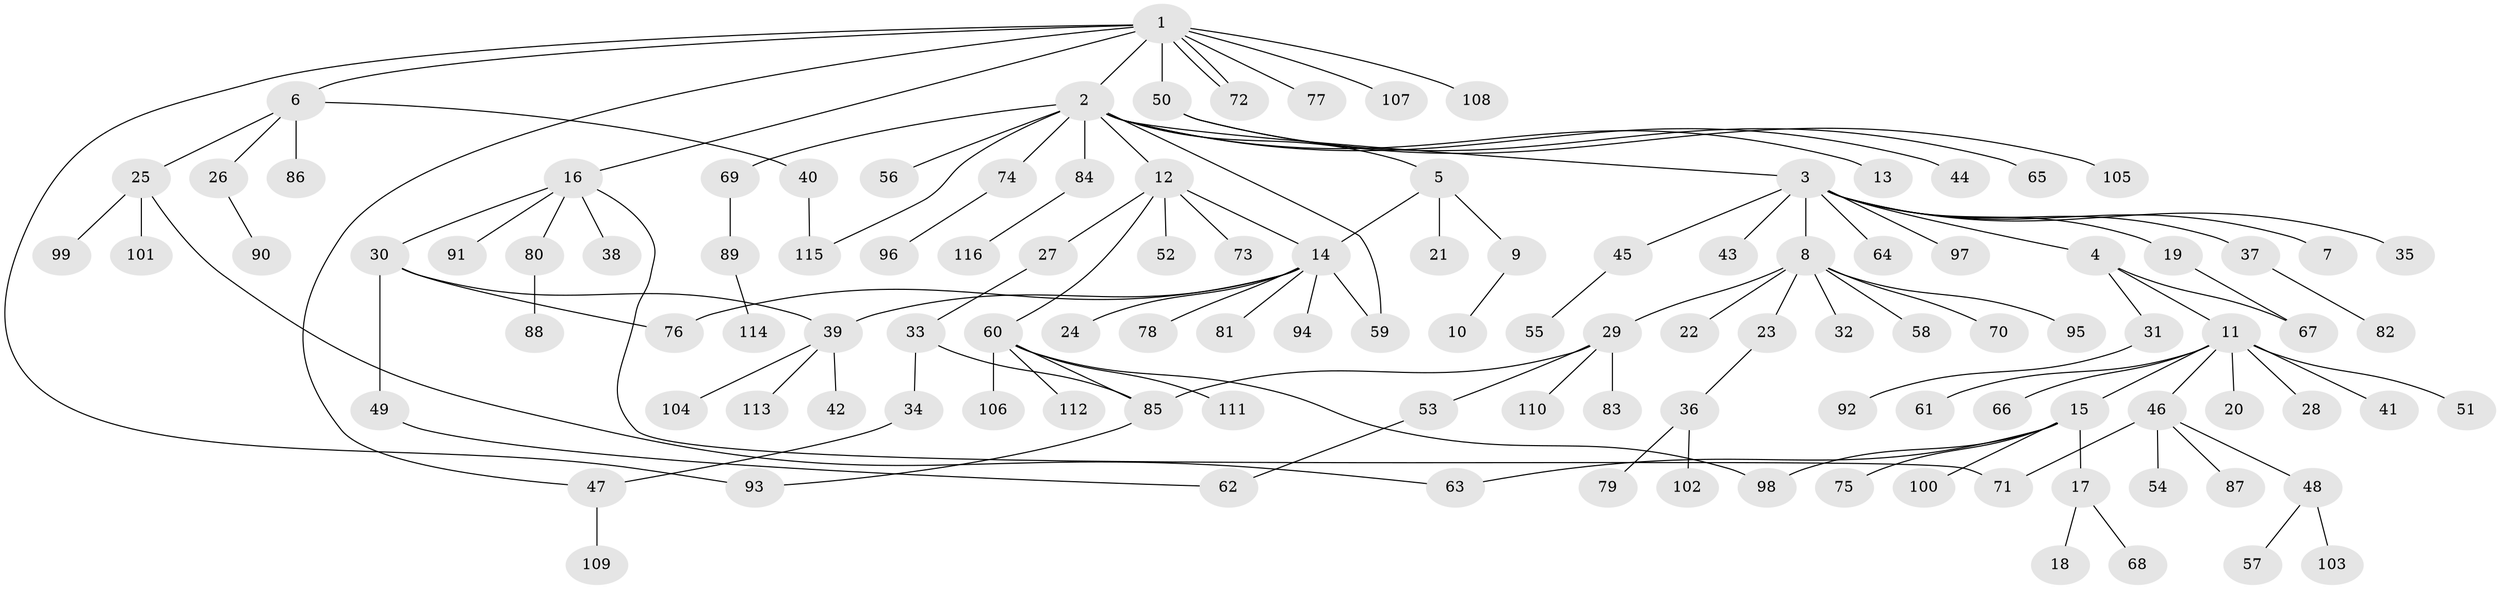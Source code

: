 // Generated by graph-tools (version 1.1) at 2025/01/03/09/25 03:01:41]
// undirected, 116 vertices, 130 edges
graph export_dot {
graph [start="1"]
  node [color=gray90,style=filled];
  1;
  2;
  3;
  4;
  5;
  6;
  7;
  8;
  9;
  10;
  11;
  12;
  13;
  14;
  15;
  16;
  17;
  18;
  19;
  20;
  21;
  22;
  23;
  24;
  25;
  26;
  27;
  28;
  29;
  30;
  31;
  32;
  33;
  34;
  35;
  36;
  37;
  38;
  39;
  40;
  41;
  42;
  43;
  44;
  45;
  46;
  47;
  48;
  49;
  50;
  51;
  52;
  53;
  54;
  55;
  56;
  57;
  58;
  59;
  60;
  61;
  62;
  63;
  64;
  65;
  66;
  67;
  68;
  69;
  70;
  71;
  72;
  73;
  74;
  75;
  76;
  77;
  78;
  79;
  80;
  81;
  82;
  83;
  84;
  85;
  86;
  87;
  88;
  89;
  90;
  91;
  92;
  93;
  94;
  95;
  96;
  97;
  98;
  99;
  100;
  101;
  102;
  103;
  104;
  105;
  106;
  107;
  108;
  109;
  110;
  111;
  112;
  113;
  114;
  115;
  116;
  1 -- 2;
  1 -- 6;
  1 -- 16;
  1 -- 47;
  1 -- 50;
  1 -- 72;
  1 -- 72;
  1 -- 77;
  1 -- 93;
  1 -- 107;
  1 -- 108;
  2 -- 3;
  2 -- 5;
  2 -- 12;
  2 -- 13;
  2 -- 44;
  2 -- 56;
  2 -- 59;
  2 -- 69;
  2 -- 74;
  2 -- 84;
  2 -- 115;
  3 -- 4;
  3 -- 7;
  3 -- 8;
  3 -- 19;
  3 -- 35;
  3 -- 37;
  3 -- 43;
  3 -- 45;
  3 -- 64;
  3 -- 97;
  4 -- 11;
  4 -- 31;
  4 -- 67;
  5 -- 9;
  5 -- 14;
  5 -- 21;
  6 -- 25;
  6 -- 26;
  6 -- 40;
  6 -- 86;
  8 -- 22;
  8 -- 23;
  8 -- 29;
  8 -- 32;
  8 -- 58;
  8 -- 70;
  8 -- 95;
  9 -- 10;
  11 -- 15;
  11 -- 20;
  11 -- 28;
  11 -- 41;
  11 -- 46;
  11 -- 51;
  11 -- 61;
  11 -- 66;
  12 -- 14;
  12 -- 27;
  12 -- 52;
  12 -- 60;
  12 -- 73;
  14 -- 24;
  14 -- 39;
  14 -- 59;
  14 -- 76;
  14 -- 78;
  14 -- 81;
  14 -- 94;
  15 -- 17;
  15 -- 63;
  15 -- 75;
  15 -- 98;
  15 -- 100;
  16 -- 30;
  16 -- 38;
  16 -- 71;
  16 -- 80;
  16 -- 91;
  17 -- 18;
  17 -- 68;
  19 -- 67;
  23 -- 36;
  25 -- 63;
  25 -- 99;
  25 -- 101;
  26 -- 90;
  27 -- 33;
  29 -- 53;
  29 -- 83;
  29 -- 85;
  29 -- 110;
  30 -- 39;
  30 -- 49;
  30 -- 76;
  31 -- 92;
  33 -- 34;
  33 -- 85;
  34 -- 47;
  36 -- 79;
  36 -- 102;
  37 -- 82;
  39 -- 42;
  39 -- 104;
  39 -- 113;
  40 -- 115;
  45 -- 55;
  46 -- 48;
  46 -- 54;
  46 -- 71;
  46 -- 87;
  47 -- 109;
  48 -- 57;
  48 -- 103;
  49 -- 62;
  50 -- 65;
  50 -- 105;
  53 -- 62;
  60 -- 85;
  60 -- 98;
  60 -- 106;
  60 -- 111;
  60 -- 112;
  69 -- 89;
  74 -- 96;
  80 -- 88;
  84 -- 116;
  85 -- 93;
  89 -- 114;
}
